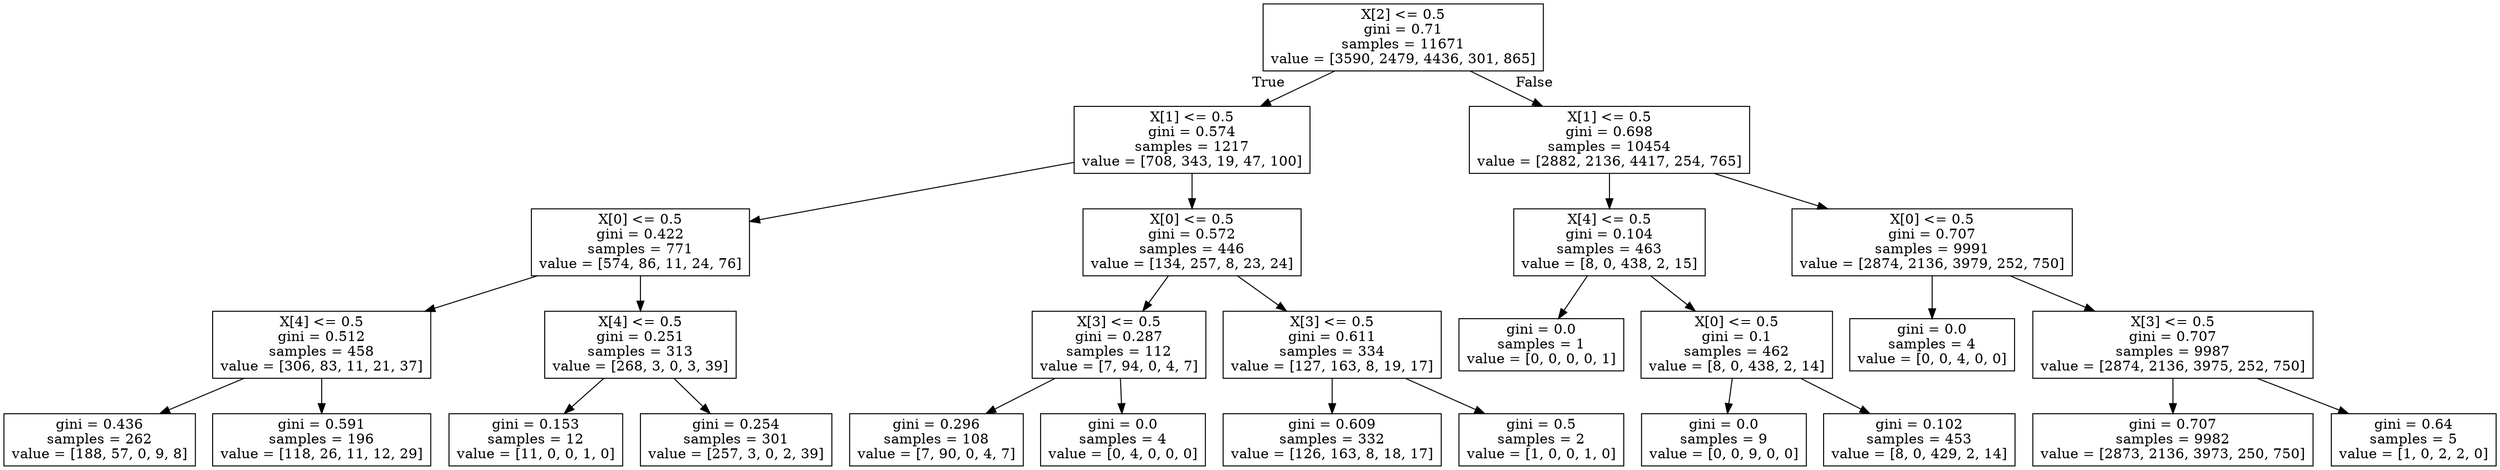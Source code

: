 digraph Tree {
node [shape=box] ;
0 [label="X[2] <= 0.5\ngini = 0.71\nsamples = 11671\nvalue = [3590, 2479, 4436, 301, 865]"] ;
1 [label="X[1] <= 0.5\ngini = 0.574\nsamples = 1217\nvalue = [708, 343, 19, 47, 100]"] ;
0 -> 1 [labeldistance=2.5, labelangle=45, headlabel="True"] ;
2 [label="X[0] <= 0.5\ngini = 0.422\nsamples = 771\nvalue = [574, 86, 11, 24, 76]"] ;
1 -> 2 ;
3 [label="X[4] <= 0.5\ngini = 0.512\nsamples = 458\nvalue = [306, 83, 11, 21, 37]"] ;
2 -> 3 ;
4 [label="gini = 0.436\nsamples = 262\nvalue = [188, 57, 0, 9, 8]"] ;
3 -> 4 ;
5 [label="gini = 0.591\nsamples = 196\nvalue = [118, 26, 11, 12, 29]"] ;
3 -> 5 ;
6 [label="X[4] <= 0.5\ngini = 0.251\nsamples = 313\nvalue = [268, 3, 0, 3, 39]"] ;
2 -> 6 ;
7 [label="gini = 0.153\nsamples = 12\nvalue = [11, 0, 0, 1, 0]"] ;
6 -> 7 ;
8 [label="gini = 0.254\nsamples = 301\nvalue = [257, 3, 0, 2, 39]"] ;
6 -> 8 ;
9 [label="X[0] <= 0.5\ngini = 0.572\nsamples = 446\nvalue = [134, 257, 8, 23, 24]"] ;
1 -> 9 ;
10 [label="X[3] <= 0.5\ngini = 0.287\nsamples = 112\nvalue = [7, 94, 0, 4, 7]"] ;
9 -> 10 ;
11 [label="gini = 0.296\nsamples = 108\nvalue = [7, 90, 0, 4, 7]"] ;
10 -> 11 ;
12 [label="gini = 0.0\nsamples = 4\nvalue = [0, 4, 0, 0, 0]"] ;
10 -> 12 ;
13 [label="X[3] <= 0.5\ngini = 0.611\nsamples = 334\nvalue = [127, 163, 8, 19, 17]"] ;
9 -> 13 ;
14 [label="gini = 0.609\nsamples = 332\nvalue = [126, 163, 8, 18, 17]"] ;
13 -> 14 ;
15 [label="gini = 0.5\nsamples = 2\nvalue = [1, 0, 0, 1, 0]"] ;
13 -> 15 ;
16 [label="X[1] <= 0.5\ngini = 0.698\nsamples = 10454\nvalue = [2882, 2136, 4417, 254, 765]"] ;
0 -> 16 [labeldistance=2.5, labelangle=-45, headlabel="False"] ;
17 [label="X[4] <= 0.5\ngini = 0.104\nsamples = 463\nvalue = [8, 0, 438, 2, 15]"] ;
16 -> 17 ;
18 [label="gini = 0.0\nsamples = 1\nvalue = [0, 0, 0, 0, 1]"] ;
17 -> 18 ;
19 [label="X[0] <= 0.5\ngini = 0.1\nsamples = 462\nvalue = [8, 0, 438, 2, 14]"] ;
17 -> 19 ;
20 [label="gini = 0.0\nsamples = 9\nvalue = [0, 0, 9, 0, 0]"] ;
19 -> 20 ;
21 [label="gini = 0.102\nsamples = 453\nvalue = [8, 0, 429, 2, 14]"] ;
19 -> 21 ;
22 [label="X[0] <= 0.5\ngini = 0.707\nsamples = 9991\nvalue = [2874, 2136, 3979, 252, 750]"] ;
16 -> 22 ;
23 [label="gini = 0.0\nsamples = 4\nvalue = [0, 0, 4, 0, 0]"] ;
22 -> 23 ;
24 [label="X[3] <= 0.5\ngini = 0.707\nsamples = 9987\nvalue = [2874, 2136, 3975, 252, 750]"] ;
22 -> 24 ;
25 [label="gini = 0.707\nsamples = 9982\nvalue = [2873, 2136, 3973, 250, 750]"] ;
24 -> 25 ;
26 [label="gini = 0.64\nsamples = 5\nvalue = [1, 0, 2, 2, 0]"] ;
24 -> 26 ;
}